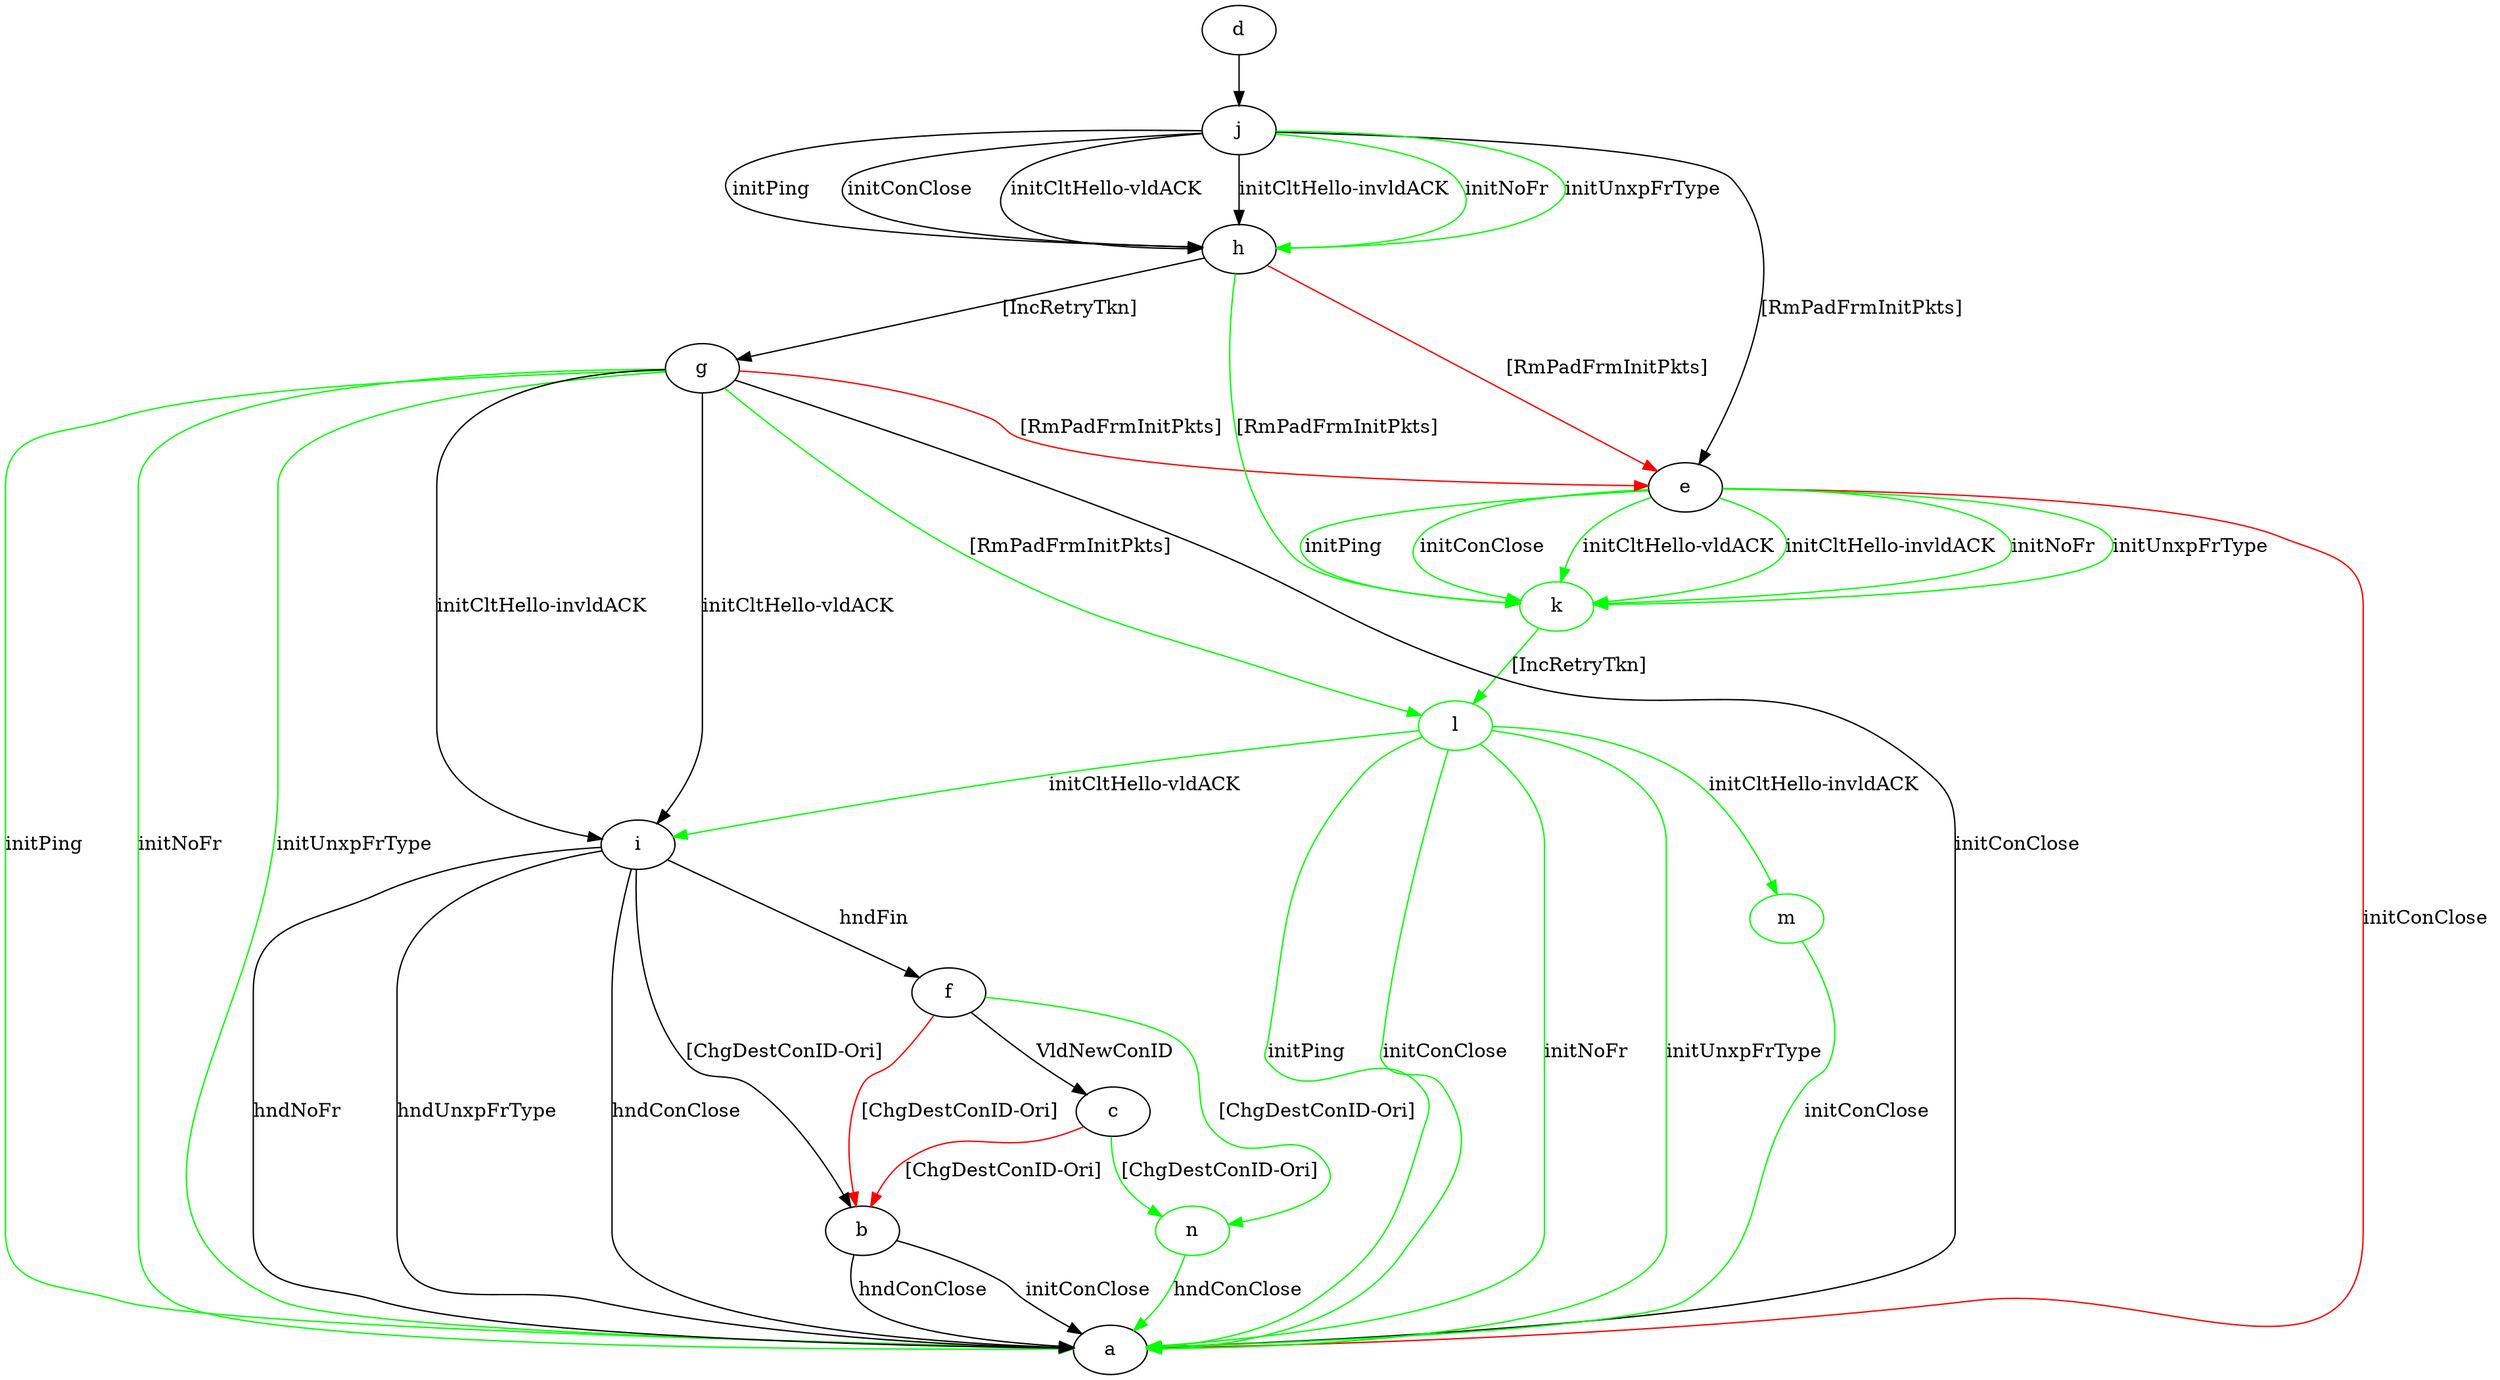 digraph "" {
	b -> a	[key=0,
		label="initConClose "];
	b -> a	[key=1,
		label="hndConClose "];
	c -> b	[key=0,
		color=red,
		label="[ChgDestConID-Ori] "];
	n	[color=green];
	c -> n	[key=0,
		color=green,
		label="[ChgDestConID-Ori] "];
	d -> j	[key=0];
	e -> a	[key=0,
		color=red,
		label="initConClose "];
	k	[color=green];
	e -> k	[key=0,
		color=green,
		label="initPing "];
	e -> k	[key=1,
		color=green,
		label="initConClose "];
	e -> k	[key=2,
		color=green,
		label="initCltHello-vldACK "];
	e -> k	[key=3,
		color=green,
		label="initCltHello-invldACK "];
	e -> k	[key=4,
		color=green,
		label="initNoFr "];
	e -> k	[key=5,
		color=green,
		label="initUnxpFrType "];
	f -> b	[key=0,
		color=red,
		label="[ChgDestConID-Ori] "];
	f -> c	[key=0,
		label="VldNewConID "];
	f -> n	[key=0,
		color=green,
		label="[ChgDestConID-Ori] "];
	g -> a	[key=0,
		label="initConClose "];
	g -> a	[key=1,
		color=green,
		label="initPing "];
	g -> a	[key=2,
		color=green,
		label="initNoFr "];
	g -> a	[key=3,
		color=green,
		label="initUnxpFrType "];
	g -> e	[key=0,
		color=red,
		label="[RmPadFrmInitPkts] "];
	g -> i	[key=0,
		label="initCltHello-vldACK "];
	g -> i	[key=1,
		label="initCltHello-invldACK "];
	l	[color=green];
	g -> l	[key=0,
		color=green,
		label="[RmPadFrmInitPkts] "];
	h -> e	[key=0,
		color=red,
		label="[RmPadFrmInitPkts] "];
	h -> g	[key=0,
		label="[IncRetryTkn] "];
	h -> k	[key=0,
		color=green,
		label="[RmPadFrmInitPkts] "];
	i -> a	[key=0,
		label="hndNoFr "];
	i -> a	[key=1,
		label="hndUnxpFrType "];
	i -> a	[key=2,
		label="hndConClose "];
	i -> b	[key=0,
		label="[ChgDestConID-Ori] "];
	i -> f	[key=0,
		label="hndFin "];
	j -> e	[key=0,
		label="[RmPadFrmInitPkts] "];
	j -> h	[key=0,
		label="initPing "];
	j -> h	[key=1,
		label="initConClose "];
	j -> h	[key=2,
		label="initCltHello-vldACK "];
	j -> h	[key=3,
		label="initCltHello-invldACK "];
	j -> h	[key=4,
		color=green,
		label="initNoFr "];
	j -> h	[key=5,
		color=green,
		label="initUnxpFrType "];
	k -> l	[key=0,
		color=green,
		label="[IncRetryTkn] "];
	l -> a	[key=0,
		color=green,
		label="initPing "];
	l -> a	[key=1,
		color=green,
		label="initConClose "];
	l -> a	[key=2,
		color=green,
		label="initNoFr "];
	l -> a	[key=3,
		color=green,
		label="initUnxpFrType "];
	l -> i	[key=0,
		color=green,
		label="initCltHello-vldACK "];
	m	[color=green];
	l -> m	[key=0,
		color=green,
		label="initCltHello-invldACK "];
	m -> a	[key=0,
		color=green,
		label="initConClose "];
	n -> a	[key=0,
		color=green,
		label="hndConClose "];
}
